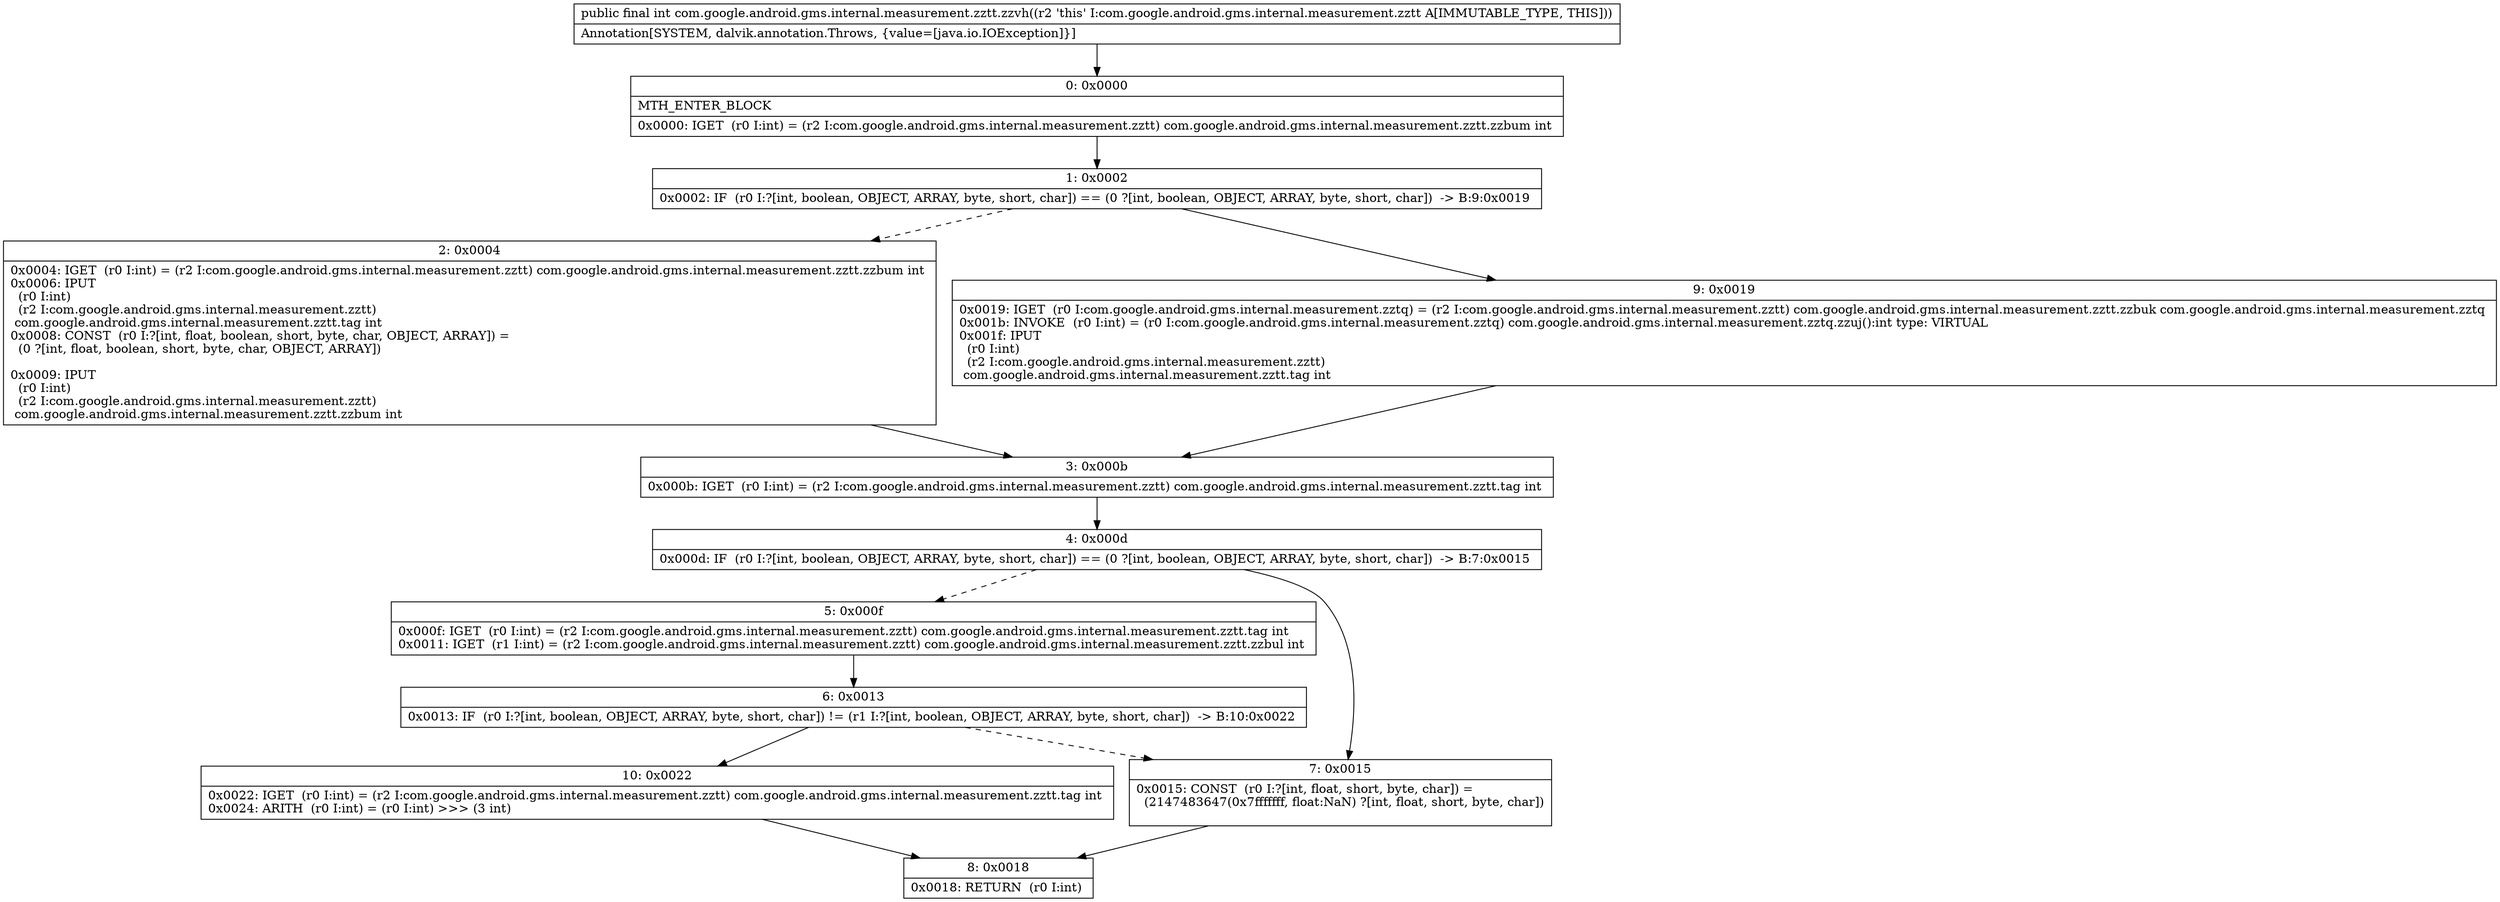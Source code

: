 digraph "CFG forcom.google.android.gms.internal.measurement.zztt.zzvh()I" {
Node_0 [shape=record,label="{0\:\ 0x0000|MTH_ENTER_BLOCK\l|0x0000: IGET  (r0 I:int) = (r2 I:com.google.android.gms.internal.measurement.zztt) com.google.android.gms.internal.measurement.zztt.zzbum int \l}"];
Node_1 [shape=record,label="{1\:\ 0x0002|0x0002: IF  (r0 I:?[int, boolean, OBJECT, ARRAY, byte, short, char]) == (0 ?[int, boolean, OBJECT, ARRAY, byte, short, char])  \-\> B:9:0x0019 \l}"];
Node_2 [shape=record,label="{2\:\ 0x0004|0x0004: IGET  (r0 I:int) = (r2 I:com.google.android.gms.internal.measurement.zztt) com.google.android.gms.internal.measurement.zztt.zzbum int \l0x0006: IPUT  \l  (r0 I:int)\l  (r2 I:com.google.android.gms.internal.measurement.zztt)\l com.google.android.gms.internal.measurement.zztt.tag int \l0x0008: CONST  (r0 I:?[int, float, boolean, short, byte, char, OBJECT, ARRAY]) = \l  (0 ?[int, float, boolean, short, byte, char, OBJECT, ARRAY])\l \l0x0009: IPUT  \l  (r0 I:int)\l  (r2 I:com.google.android.gms.internal.measurement.zztt)\l com.google.android.gms.internal.measurement.zztt.zzbum int \l}"];
Node_3 [shape=record,label="{3\:\ 0x000b|0x000b: IGET  (r0 I:int) = (r2 I:com.google.android.gms.internal.measurement.zztt) com.google.android.gms.internal.measurement.zztt.tag int \l}"];
Node_4 [shape=record,label="{4\:\ 0x000d|0x000d: IF  (r0 I:?[int, boolean, OBJECT, ARRAY, byte, short, char]) == (0 ?[int, boolean, OBJECT, ARRAY, byte, short, char])  \-\> B:7:0x0015 \l}"];
Node_5 [shape=record,label="{5\:\ 0x000f|0x000f: IGET  (r0 I:int) = (r2 I:com.google.android.gms.internal.measurement.zztt) com.google.android.gms.internal.measurement.zztt.tag int \l0x0011: IGET  (r1 I:int) = (r2 I:com.google.android.gms.internal.measurement.zztt) com.google.android.gms.internal.measurement.zztt.zzbul int \l}"];
Node_6 [shape=record,label="{6\:\ 0x0013|0x0013: IF  (r0 I:?[int, boolean, OBJECT, ARRAY, byte, short, char]) != (r1 I:?[int, boolean, OBJECT, ARRAY, byte, short, char])  \-\> B:10:0x0022 \l}"];
Node_7 [shape=record,label="{7\:\ 0x0015|0x0015: CONST  (r0 I:?[int, float, short, byte, char]) = \l  (2147483647(0x7fffffff, float:NaN) ?[int, float, short, byte, char])\l \l}"];
Node_8 [shape=record,label="{8\:\ 0x0018|0x0018: RETURN  (r0 I:int) \l}"];
Node_9 [shape=record,label="{9\:\ 0x0019|0x0019: IGET  (r0 I:com.google.android.gms.internal.measurement.zztq) = (r2 I:com.google.android.gms.internal.measurement.zztt) com.google.android.gms.internal.measurement.zztt.zzbuk com.google.android.gms.internal.measurement.zztq \l0x001b: INVOKE  (r0 I:int) = (r0 I:com.google.android.gms.internal.measurement.zztq) com.google.android.gms.internal.measurement.zztq.zzuj():int type: VIRTUAL \l0x001f: IPUT  \l  (r0 I:int)\l  (r2 I:com.google.android.gms.internal.measurement.zztt)\l com.google.android.gms.internal.measurement.zztt.tag int \l}"];
Node_10 [shape=record,label="{10\:\ 0x0022|0x0022: IGET  (r0 I:int) = (r2 I:com.google.android.gms.internal.measurement.zztt) com.google.android.gms.internal.measurement.zztt.tag int \l0x0024: ARITH  (r0 I:int) = (r0 I:int) \>\>\> (3 int) \l}"];
MethodNode[shape=record,label="{public final int com.google.android.gms.internal.measurement.zztt.zzvh((r2 'this' I:com.google.android.gms.internal.measurement.zztt A[IMMUTABLE_TYPE, THIS]))  | Annotation[SYSTEM, dalvik.annotation.Throws, \{value=[java.io.IOException]\}]\l}"];
MethodNode -> Node_0;
Node_0 -> Node_1;
Node_1 -> Node_2[style=dashed];
Node_1 -> Node_9;
Node_2 -> Node_3;
Node_3 -> Node_4;
Node_4 -> Node_5[style=dashed];
Node_4 -> Node_7;
Node_5 -> Node_6;
Node_6 -> Node_7[style=dashed];
Node_6 -> Node_10;
Node_7 -> Node_8;
Node_9 -> Node_3;
Node_10 -> Node_8;
}

